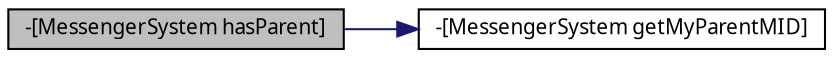 digraph G
{
  edge [fontname="FreeSans.ttf",fontsize="10",labelfontname="FreeSans.ttf",labelfontsize="10"];
  node [fontname="FreeSans.ttf",fontsize="10",shape=record];
  rankdir=LR;
  Node1 [label="-[MessengerSystem hasParent]",height=0.2,width=0.4,color="black", fillcolor="grey75", style="filled" fontcolor="black"];
  Node1 -> Node2 [color="midnightblue",fontsize="10",style="solid",fontname="FreeSans.ttf"];
  Node2 [label="-[MessengerSystem getMyParentMID]",height=0.2,width=0.4,color="black", fillcolor="white", style="filled",URL="$dc/dc9/interface_messenger_system.html#a59c153b480be68325af6a66f18cecd0b"];
}

